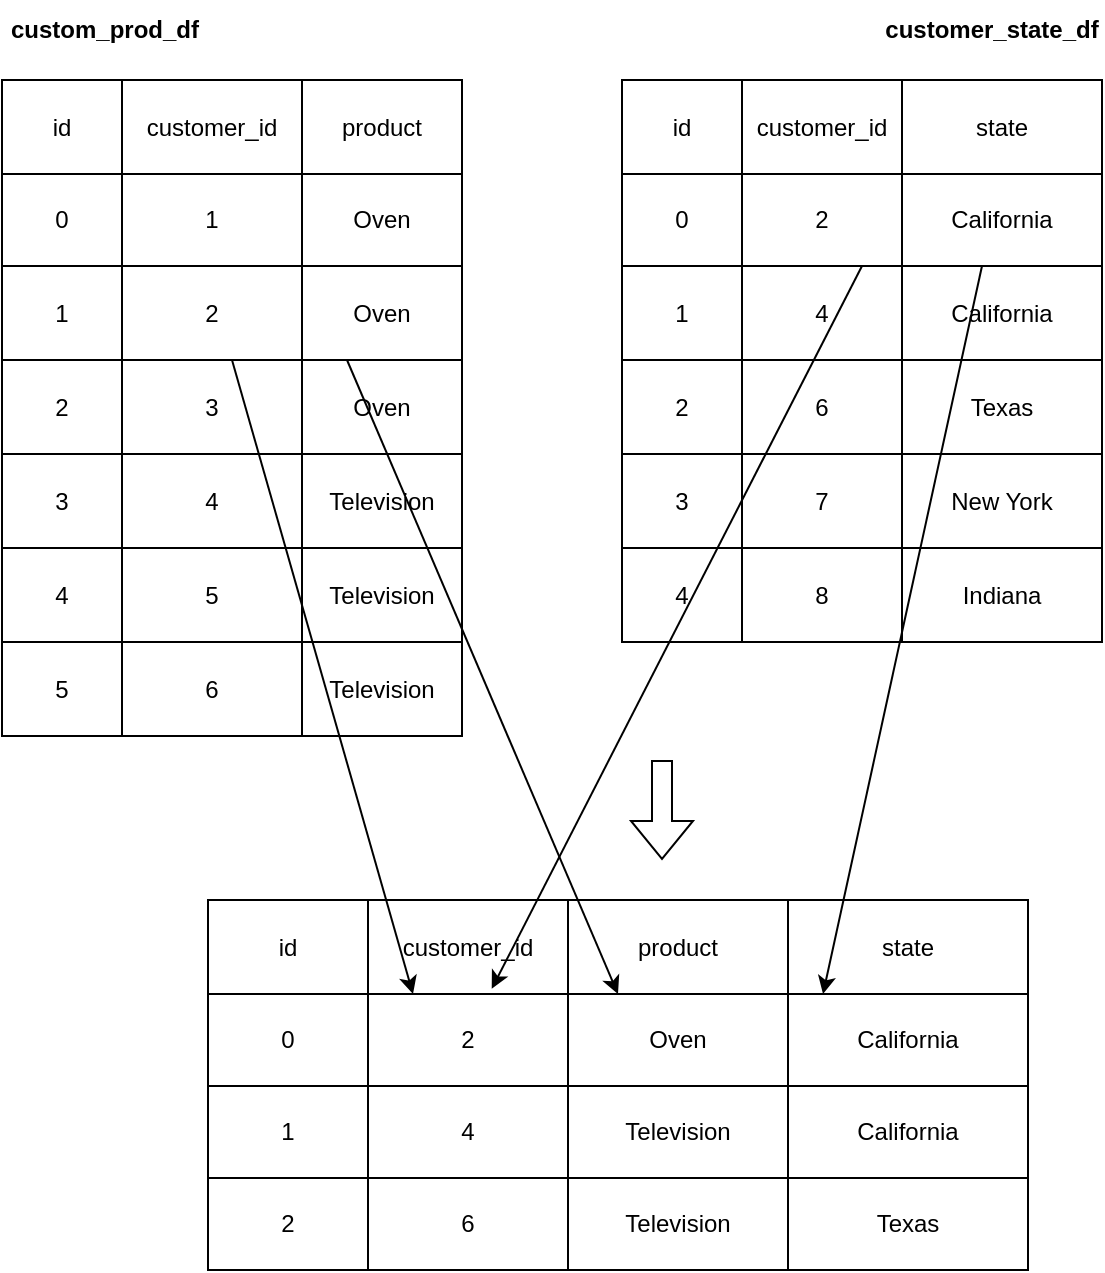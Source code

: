 <mxfile version="20.7.4" type="device"><diagram id="QULZ4zoe3j5cCQr2M0EK" name="第 1 页"><mxGraphModel dx="783" dy="471" grid="1" gridSize="10" guides="1" tooltips="1" connect="1" arrows="1" fold="1" page="1" pageScale="1" pageWidth="827" pageHeight="1169" math="0" shadow="0"><root><mxCell id="0"/><mxCell id="1" parent="0"/><mxCell id="ePL8z2I6xl5kAag7_S_I-65" value="" style="childLayout=tableLayout;recursiveResize=0;shadow=0;fillColor=none;" vertex="1" parent="1"><mxGeometry x="380" y="530" width="240" height="281" as="geometry"/></mxCell><mxCell id="ePL8z2I6xl5kAag7_S_I-66" value="" style="shape=tableRow;horizontal=0;startSize=0;swimlaneHead=0;swimlaneBody=0;top=0;left=0;bottom=0;right=0;dropTarget=0;collapsible=0;recursiveResize=0;expand=0;fontStyle=0;fillColor=none;strokeColor=inherit;" vertex="1" parent="ePL8z2I6xl5kAag7_S_I-65"><mxGeometry width="240" height="47" as="geometry"/></mxCell><mxCell id="ePL8z2I6xl5kAag7_S_I-67" value="id" style="connectable=0;recursiveResize=0;strokeColor=inherit;fillColor=none;align=center;whiteSpace=wrap;html=1;" vertex="1" parent="ePL8z2I6xl5kAag7_S_I-66"><mxGeometry width="60" height="47" as="geometry"><mxRectangle width="60" height="47" as="alternateBounds"/></mxGeometry></mxCell><mxCell id="ePL8z2I6xl5kAag7_S_I-68" value="customer_id" style="connectable=0;recursiveResize=0;strokeColor=inherit;fillColor=none;align=center;whiteSpace=wrap;html=1;" vertex="1" parent="ePL8z2I6xl5kAag7_S_I-66"><mxGeometry x="60" width="80" height="47" as="geometry"><mxRectangle width="80" height="47" as="alternateBounds"/></mxGeometry></mxCell><mxCell id="ePL8z2I6xl5kAag7_S_I-69" value="state" style="connectable=0;recursiveResize=0;strokeColor=inherit;fillColor=none;align=center;whiteSpace=wrap;html=1;" vertex="1" parent="ePL8z2I6xl5kAag7_S_I-66"><mxGeometry x="140" width="100" height="47" as="geometry"><mxRectangle width="100" height="47" as="alternateBounds"/></mxGeometry></mxCell><mxCell id="ePL8z2I6xl5kAag7_S_I-72" style="shape=tableRow;horizontal=0;startSize=0;swimlaneHead=0;swimlaneBody=0;top=0;left=0;bottom=0;right=0;dropTarget=0;collapsible=0;recursiveResize=0;expand=0;fontStyle=0;fillColor=none;strokeColor=inherit;" vertex="1" parent="ePL8z2I6xl5kAag7_S_I-65"><mxGeometry y="47" width="240" height="46" as="geometry"/></mxCell><mxCell id="ePL8z2I6xl5kAag7_S_I-73" value="0" style="connectable=0;recursiveResize=0;strokeColor=inherit;fillColor=none;align=center;whiteSpace=wrap;html=1;" vertex="1" parent="ePL8z2I6xl5kAag7_S_I-72"><mxGeometry width="60" height="46" as="geometry"><mxRectangle width="60" height="46" as="alternateBounds"/></mxGeometry></mxCell><mxCell id="ePL8z2I6xl5kAag7_S_I-74" value="2" style="connectable=0;recursiveResize=0;strokeColor=inherit;fillColor=none;align=center;whiteSpace=wrap;html=1;" vertex="1" parent="ePL8z2I6xl5kAag7_S_I-72"><mxGeometry x="60" width="80" height="46" as="geometry"><mxRectangle width="80" height="46" as="alternateBounds"/></mxGeometry></mxCell><mxCell id="ePL8z2I6xl5kAag7_S_I-75" value="California" style="connectable=0;recursiveResize=0;strokeColor=inherit;fillColor=none;align=center;whiteSpace=wrap;html=1;" vertex="1" parent="ePL8z2I6xl5kAag7_S_I-72"><mxGeometry x="140" width="100" height="46" as="geometry"><mxRectangle width="100" height="46" as="alternateBounds"/></mxGeometry></mxCell><mxCell id="ePL8z2I6xl5kAag7_S_I-78" style="shape=tableRow;horizontal=0;startSize=0;swimlaneHead=0;swimlaneBody=0;top=0;left=0;bottom=0;right=0;dropTarget=0;collapsible=0;recursiveResize=0;expand=0;fontStyle=0;fillColor=none;strokeColor=inherit;" vertex="1" parent="ePL8z2I6xl5kAag7_S_I-65"><mxGeometry y="93" width="240" height="47" as="geometry"/></mxCell><mxCell id="ePL8z2I6xl5kAag7_S_I-79" value="1" style="connectable=0;recursiveResize=0;strokeColor=inherit;fillColor=none;align=center;whiteSpace=wrap;html=1;" vertex="1" parent="ePL8z2I6xl5kAag7_S_I-78"><mxGeometry width="60" height="47" as="geometry"><mxRectangle width="60" height="47" as="alternateBounds"/></mxGeometry></mxCell><mxCell id="ePL8z2I6xl5kAag7_S_I-80" value="4" style="connectable=0;recursiveResize=0;strokeColor=inherit;fillColor=none;align=center;whiteSpace=wrap;html=1;" vertex="1" parent="ePL8z2I6xl5kAag7_S_I-78"><mxGeometry x="60" width="80" height="47" as="geometry"><mxRectangle width="80" height="47" as="alternateBounds"/></mxGeometry></mxCell><mxCell id="ePL8z2I6xl5kAag7_S_I-81" value="California" style="connectable=0;recursiveResize=0;strokeColor=inherit;fillColor=none;align=center;whiteSpace=wrap;html=1;" vertex="1" parent="ePL8z2I6xl5kAag7_S_I-78"><mxGeometry x="140" width="100" height="47" as="geometry"><mxRectangle width="100" height="47" as="alternateBounds"/></mxGeometry></mxCell><mxCell id="ePL8z2I6xl5kAag7_S_I-116" style="shape=tableRow;horizontal=0;startSize=0;swimlaneHead=0;swimlaneBody=0;top=0;left=0;bottom=0;right=0;dropTarget=0;collapsible=0;recursiveResize=0;expand=0;fontStyle=0;fillColor=none;strokeColor=inherit;" vertex="1" parent="ePL8z2I6xl5kAag7_S_I-65"><mxGeometry y="140" width="240" height="47" as="geometry"/></mxCell><mxCell id="ePL8z2I6xl5kAag7_S_I-117" value="2" style="connectable=0;recursiveResize=0;strokeColor=inherit;fillColor=none;align=center;whiteSpace=wrap;html=1;" vertex="1" parent="ePL8z2I6xl5kAag7_S_I-116"><mxGeometry width="60" height="47" as="geometry"><mxRectangle width="60" height="47" as="alternateBounds"/></mxGeometry></mxCell><mxCell id="ePL8z2I6xl5kAag7_S_I-118" value="6" style="connectable=0;recursiveResize=0;strokeColor=inherit;fillColor=none;align=center;whiteSpace=wrap;html=1;" vertex="1" parent="ePL8z2I6xl5kAag7_S_I-116"><mxGeometry x="60" width="80" height="47" as="geometry"><mxRectangle width="80" height="47" as="alternateBounds"/></mxGeometry></mxCell><mxCell id="ePL8z2I6xl5kAag7_S_I-119" value="Texas" style="connectable=0;recursiveResize=0;strokeColor=inherit;fillColor=none;align=center;whiteSpace=wrap;html=1;" vertex="1" parent="ePL8z2I6xl5kAag7_S_I-116"><mxGeometry x="140" width="100" height="47" as="geometry"><mxRectangle width="100" height="47" as="alternateBounds"/></mxGeometry></mxCell><mxCell id="ePL8z2I6xl5kAag7_S_I-112" style="shape=tableRow;horizontal=0;startSize=0;swimlaneHead=0;swimlaneBody=0;top=0;left=0;bottom=0;right=0;dropTarget=0;collapsible=0;recursiveResize=0;expand=0;fontStyle=0;fillColor=none;strokeColor=inherit;" vertex="1" parent="ePL8z2I6xl5kAag7_S_I-65"><mxGeometry y="187" width="240" height="47" as="geometry"/></mxCell><mxCell id="ePL8z2I6xl5kAag7_S_I-113" value="3" style="connectable=0;recursiveResize=0;strokeColor=inherit;fillColor=none;align=center;whiteSpace=wrap;html=1;" vertex="1" parent="ePL8z2I6xl5kAag7_S_I-112"><mxGeometry width="60" height="47" as="geometry"><mxRectangle width="60" height="47" as="alternateBounds"/></mxGeometry></mxCell><mxCell id="ePL8z2I6xl5kAag7_S_I-114" value="7" style="connectable=0;recursiveResize=0;strokeColor=inherit;fillColor=none;align=center;whiteSpace=wrap;html=1;" vertex="1" parent="ePL8z2I6xl5kAag7_S_I-112"><mxGeometry x="60" width="80" height="47" as="geometry"><mxRectangle width="80" height="47" as="alternateBounds"/></mxGeometry></mxCell><mxCell id="ePL8z2I6xl5kAag7_S_I-115" value="New York" style="connectable=0;recursiveResize=0;strokeColor=inherit;fillColor=none;align=center;whiteSpace=wrap;html=1;" vertex="1" parent="ePL8z2I6xl5kAag7_S_I-112"><mxGeometry x="140" width="100" height="47" as="geometry"><mxRectangle width="100" height="47" as="alternateBounds"/></mxGeometry></mxCell><mxCell id="ePL8z2I6xl5kAag7_S_I-108" style="shape=tableRow;horizontal=0;startSize=0;swimlaneHead=0;swimlaneBody=0;top=0;left=0;bottom=0;right=0;dropTarget=0;collapsible=0;recursiveResize=0;expand=0;fontStyle=0;fillColor=none;strokeColor=inherit;" vertex="1" parent="ePL8z2I6xl5kAag7_S_I-65"><mxGeometry y="234" width="240" height="47" as="geometry"/></mxCell><mxCell id="ePL8z2I6xl5kAag7_S_I-109" value="4" style="connectable=0;recursiveResize=0;strokeColor=inherit;fillColor=none;align=center;whiteSpace=wrap;html=1;" vertex="1" parent="ePL8z2I6xl5kAag7_S_I-108"><mxGeometry width="60" height="47" as="geometry"><mxRectangle width="60" height="47" as="alternateBounds"/></mxGeometry></mxCell><mxCell id="ePL8z2I6xl5kAag7_S_I-110" value="8" style="connectable=0;recursiveResize=0;strokeColor=inherit;fillColor=none;align=center;whiteSpace=wrap;html=1;" vertex="1" parent="ePL8z2I6xl5kAag7_S_I-108"><mxGeometry x="60" width="80" height="47" as="geometry"><mxRectangle width="80" height="47" as="alternateBounds"/></mxGeometry></mxCell><mxCell id="ePL8z2I6xl5kAag7_S_I-111" value="Indiana" style="connectable=0;recursiveResize=0;strokeColor=inherit;fillColor=none;align=center;whiteSpace=wrap;html=1;" vertex="1" parent="ePL8z2I6xl5kAag7_S_I-108"><mxGeometry x="140" width="100" height="47" as="geometry"><mxRectangle width="100" height="47" as="alternateBounds"/></mxGeometry></mxCell><mxCell id="ePL8z2I6xl5kAag7_S_I-21" value="" style="childLayout=tableLayout;recursiveResize=0;shadow=0;fillColor=none;" vertex="1" parent="1"><mxGeometry x="70" y="530" width="230" height="328" as="geometry"/></mxCell><mxCell id="ePL8z2I6xl5kAag7_S_I-22" value="" style="shape=tableRow;horizontal=0;startSize=0;swimlaneHead=0;swimlaneBody=0;top=0;left=0;bottom=0;right=0;dropTarget=0;collapsible=0;recursiveResize=0;expand=0;fontStyle=0;fillColor=none;strokeColor=inherit;" vertex="1" parent="ePL8z2I6xl5kAag7_S_I-21"><mxGeometry width="230" height="47" as="geometry"/></mxCell><mxCell id="ePL8z2I6xl5kAag7_S_I-23" value="id" style="connectable=0;recursiveResize=0;strokeColor=inherit;fillColor=none;align=center;whiteSpace=wrap;html=1;" vertex="1" parent="ePL8z2I6xl5kAag7_S_I-22"><mxGeometry width="60" height="47" as="geometry"><mxRectangle width="60" height="47" as="alternateBounds"/></mxGeometry></mxCell><mxCell id="ePL8z2I6xl5kAag7_S_I-24" value="customer_id" style="connectable=0;recursiveResize=0;strokeColor=inherit;fillColor=none;align=center;whiteSpace=wrap;html=1;" vertex="1" parent="ePL8z2I6xl5kAag7_S_I-22"><mxGeometry x="60" width="90" height="47" as="geometry"><mxRectangle width="90" height="47" as="alternateBounds"/></mxGeometry></mxCell><mxCell id="ePL8z2I6xl5kAag7_S_I-25" value="product" style="connectable=0;recursiveResize=0;strokeColor=inherit;fillColor=none;align=center;whiteSpace=wrap;html=1;" vertex="1" parent="ePL8z2I6xl5kAag7_S_I-22"><mxGeometry x="150" width="80" height="47" as="geometry"><mxRectangle width="80" height="47" as="alternateBounds"/></mxGeometry></mxCell><mxCell id="ePL8z2I6xl5kAag7_S_I-28" style="shape=tableRow;horizontal=0;startSize=0;swimlaneHead=0;swimlaneBody=0;top=0;left=0;bottom=0;right=0;dropTarget=0;collapsible=0;recursiveResize=0;expand=0;fontStyle=0;fillColor=none;strokeColor=inherit;" vertex="1" parent="ePL8z2I6xl5kAag7_S_I-21"><mxGeometry y="47" width="230" height="46" as="geometry"/></mxCell><mxCell id="ePL8z2I6xl5kAag7_S_I-29" value="0" style="connectable=0;recursiveResize=0;strokeColor=inherit;fillColor=none;align=center;whiteSpace=wrap;html=1;" vertex="1" parent="ePL8z2I6xl5kAag7_S_I-28"><mxGeometry width="60" height="46" as="geometry"><mxRectangle width="60" height="46" as="alternateBounds"/></mxGeometry></mxCell><mxCell id="ePL8z2I6xl5kAag7_S_I-30" value="1" style="connectable=0;recursiveResize=0;strokeColor=inherit;fillColor=none;align=center;whiteSpace=wrap;html=1;" vertex="1" parent="ePL8z2I6xl5kAag7_S_I-28"><mxGeometry x="60" width="90" height="46" as="geometry"><mxRectangle width="90" height="46" as="alternateBounds"/></mxGeometry></mxCell><mxCell id="ePL8z2I6xl5kAag7_S_I-31" value="Oven" style="connectable=0;recursiveResize=0;strokeColor=inherit;fillColor=none;align=center;whiteSpace=wrap;html=1;" vertex="1" parent="ePL8z2I6xl5kAag7_S_I-28"><mxGeometry x="150" width="80" height="46" as="geometry"><mxRectangle width="80" height="46" as="alternateBounds"/></mxGeometry></mxCell><mxCell id="ePL8z2I6xl5kAag7_S_I-34" style="shape=tableRow;horizontal=0;startSize=0;swimlaneHead=0;swimlaneBody=0;top=0;left=0;bottom=0;right=0;dropTarget=0;collapsible=0;recursiveResize=0;expand=0;fontStyle=0;fillColor=none;strokeColor=inherit;" vertex="1" parent="ePL8z2I6xl5kAag7_S_I-21"><mxGeometry y="93" width="230" height="47" as="geometry"/></mxCell><mxCell id="ePL8z2I6xl5kAag7_S_I-35" value="1" style="connectable=0;recursiveResize=0;strokeColor=inherit;fillColor=none;align=center;whiteSpace=wrap;html=1;" vertex="1" parent="ePL8z2I6xl5kAag7_S_I-34"><mxGeometry width="60" height="47" as="geometry"><mxRectangle width="60" height="47" as="alternateBounds"/></mxGeometry></mxCell><mxCell id="ePL8z2I6xl5kAag7_S_I-36" value="2" style="connectable=0;recursiveResize=0;strokeColor=inherit;fillColor=none;align=center;whiteSpace=wrap;html=1;" vertex="1" parent="ePL8z2I6xl5kAag7_S_I-34"><mxGeometry x="60" width="90" height="47" as="geometry"><mxRectangle width="90" height="47" as="alternateBounds"/></mxGeometry></mxCell><mxCell id="ePL8z2I6xl5kAag7_S_I-37" value="Oven" style="connectable=0;recursiveResize=0;strokeColor=inherit;fillColor=none;align=center;whiteSpace=wrap;html=1;" vertex="1" parent="ePL8z2I6xl5kAag7_S_I-34"><mxGeometry x="150" width="80" height="47" as="geometry"><mxRectangle width="80" height="47" as="alternateBounds"/></mxGeometry></mxCell><mxCell id="ePL8z2I6xl5kAag7_S_I-88" style="shape=tableRow;horizontal=0;startSize=0;swimlaneHead=0;swimlaneBody=0;top=0;left=0;bottom=0;right=0;dropTarget=0;collapsible=0;recursiveResize=0;expand=0;fontStyle=0;fillColor=none;strokeColor=inherit;" vertex="1" parent="ePL8z2I6xl5kAag7_S_I-21"><mxGeometry y="140" width="230" height="47" as="geometry"/></mxCell><mxCell id="ePL8z2I6xl5kAag7_S_I-89" value="2" style="connectable=0;recursiveResize=0;strokeColor=inherit;fillColor=none;align=center;whiteSpace=wrap;html=1;" vertex="1" parent="ePL8z2I6xl5kAag7_S_I-88"><mxGeometry width="60" height="47" as="geometry"><mxRectangle width="60" height="47" as="alternateBounds"/></mxGeometry></mxCell><mxCell id="ePL8z2I6xl5kAag7_S_I-90" value="3" style="connectable=0;recursiveResize=0;strokeColor=inherit;fillColor=none;align=center;whiteSpace=wrap;html=1;" vertex="1" parent="ePL8z2I6xl5kAag7_S_I-88"><mxGeometry x="60" width="90" height="47" as="geometry"><mxRectangle width="90" height="47" as="alternateBounds"/></mxGeometry></mxCell><mxCell id="ePL8z2I6xl5kAag7_S_I-91" value="Oven" style="connectable=0;recursiveResize=0;strokeColor=inherit;fillColor=none;align=center;whiteSpace=wrap;html=1;" vertex="1" parent="ePL8z2I6xl5kAag7_S_I-88"><mxGeometry x="150" width="80" height="47" as="geometry"><mxRectangle width="80" height="47" as="alternateBounds"/></mxGeometry></mxCell><mxCell id="ePL8z2I6xl5kAag7_S_I-92" style="shape=tableRow;horizontal=0;startSize=0;swimlaneHead=0;swimlaneBody=0;top=0;left=0;bottom=0;right=0;dropTarget=0;collapsible=0;recursiveResize=0;expand=0;fontStyle=0;fillColor=none;strokeColor=inherit;" vertex="1" parent="ePL8z2I6xl5kAag7_S_I-21"><mxGeometry y="187" width="230" height="47" as="geometry"/></mxCell><mxCell id="ePL8z2I6xl5kAag7_S_I-93" value="3" style="connectable=0;recursiveResize=0;strokeColor=inherit;fillColor=none;align=center;whiteSpace=wrap;html=1;" vertex="1" parent="ePL8z2I6xl5kAag7_S_I-92"><mxGeometry width="60" height="47" as="geometry"><mxRectangle width="60" height="47" as="alternateBounds"/></mxGeometry></mxCell><mxCell id="ePL8z2I6xl5kAag7_S_I-94" value="4" style="connectable=0;recursiveResize=0;strokeColor=inherit;fillColor=none;align=center;whiteSpace=wrap;html=1;" vertex="1" parent="ePL8z2I6xl5kAag7_S_I-92"><mxGeometry x="60" width="90" height="47" as="geometry"><mxRectangle width="90" height="47" as="alternateBounds"/></mxGeometry></mxCell><mxCell id="ePL8z2I6xl5kAag7_S_I-95" value="Television" style="connectable=0;recursiveResize=0;strokeColor=inherit;fillColor=none;align=center;whiteSpace=wrap;html=1;" vertex="1" parent="ePL8z2I6xl5kAag7_S_I-92"><mxGeometry x="150" width="80" height="47" as="geometry"><mxRectangle width="80" height="47" as="alternateBounds"/></mxGeometry></mxCell><mxCell id="ePL8z2I6xl5kAag7_S_I-96" style="shape=tableRow;horizontal=0;startSize=0;swimlaneHead=0;swimlaneBody=0;top=0;left=0;bottom=0;right=0;dropTarget=0;collapsible=0;recursiveResize=0;expand=0;fontStyle=0;fillColor=none;strokeColor=inherit;" vertex="1" parent="ePL8z2I6xl5kAag7_S_I-21"><mxGeometry y="234" width="230" height="47" as="geometry"/></mxCell><mxCell id="ePL8z2I6xl5kAag7_S_I-97" value="4" style="connectable=0;recursiveResize=0;strokeColor=inherit;fillColor=none;align=center;whiteSpace=wrap;html=1;" vertex="1" parent="ePL8z2I6xl5kAag7_S_I-96"><mxGeometry width="60" height="47" as="geometry"><mxRectangle width="60" height="47" as="alternateBounds"/></mxGeometry></mxCell><mxCell id="ePL8z2I6xl5kAag7_S_I-98" value="5" style="connectable=0;recursiveResize=0;strokeColor=inherit;fillColor=none;align=center;whiteSpace=wrap;html=1;" vertex="1" parent="ePL8z2I6xl5kAag7_S_I-96"><mxGeometry x="60" width="90" height="47" as="geometry"><mxRectangle width="90" height="47" as="alternateBounds"/></mxGeometry></mxCell><mxCell id="ePL8z2I6xl5kAag7_S_I-99" value="Television" style="connectable=0;recursiveResize=0;strokeColor=inherit;fillColor=none;align=center;whiteSpace=wrap;html=1;" vertex="1" parent="ePL8z2I6xl5kAag7_S_I-96"><mxGeometry x="150" width="80" height="47" as="geometry"><mxRectangle width="80" height="47" as="alternateBounds"/></mxGeometry></mxCell><mxCell id="ePL8z2I6xl5kAag7_S_I-100" style="shape=tableRow;horizontal=0;startSize=0;swimlaneHead=0;swimlaneBody=0;top=0;left=0;bottom=0;right=0;dropTarget=0;collapsible=0;recursiveResize=0;expand=0;fontStyle=0;fillColor=none;strokeColor=inherit;" vertex="1" parent="ePL8z2I6xl5kAag7_S_I-21"><mxGeometry y="281" width="230" height="47" as="geometry"/></mxCell><mxCell id="ePL8z2I6xl5kAag7_S_I-101" value="5" style="connectable=0;recursiveResize=0;strokeColor=inherit;fillColor=none;align=center;whiteSpace=wrap;html=1;" vertex="1" parent="ePL8z2I6xl5kAag7_S_I-100"><mxGeometry width="60" height="47" as="geometry"><mxRectangle width="60" height="47" as="alternateBounds"/></mxGeometry></mxCell><mxCell id="ePL8z2I6xl5kAag7_S_I-102" value="6" style="connectable=0;recursiveResize=0;strokeColor=inherit;fillColor=none;align=center;whiteSpace=wrap;html=1;" vertex="1" parent="ePL8z2I6xl5kAag7_S_I-100"><mxGeometry x="60" width="90" height="47" as="geometry"><mxRectangle width="90" height="47" as="alternateBounds"/></mxGeometry></mxCell><mxCell id="ePL8z2I6xl5kAag7_S_I-103" value="Television" style="connectable=0;recursiveResize=0;strokeColor=inherit;fillColor=none;align=center;whiteSpace=wrap;html=1;" vertex="1" parent="ePL8z2I6xl5kAag7_S_I-100"><mxGeometry x="150" width="80" height="47" as="geometry"><mxRectangle width="80" height="47" as="alternateBounds"/></mxGeometry></mxCell><mxCell id="ePL8z2I6xl5kAag7_S_I-41" value="" style="childLayout=tableLayout;recursiveResize=0;shadow=0;fillColor=none;" vertex="1" parent="1"><mxGeometry x="173" y="940" width="410" height="185" as="geometry"/></mxCell><mxCell id="ePL8z2I6xl5kAag7_S_I-42" value="" style="shape=tableRow;horizontal=0;startSize=0;swimlaneHead=0;swimlaneBody=0;top=0;left=0;bottom=0;right=0;dropTarget=0;collapsible=0;recursiveResize=0;expand=0;fontStyle=0;fillColor=none;strokeColor=inherit;" vertex="1" parent="ePL8z2I6xl5kAag7_S_I-41"><mxGeometry width="410" height="47" as="geometry"/></mxCell><mxCell id="ePL8z2I6xl5kAag7_S_I-44" value="id" style="connectable=0;recursiveResize=0;strokeColor=inherit;fillColor=none;align=center;whiteSpace=wrap;html=1;" vertex="1" parent="ePL8z2I6xl5kAag7_S_I-42"><mxGeometry width="80" height="47" as="geometry"><mxRectangle width="80" height="47" as="alternateBounds"/></mxGeometry></mxCell><mxCell id="ePL8z2I6xl5kAag7_S_I-45" value="customer_id" style="connectable=0;recursiveResize=0;strokeColor=inherit;fillColor=none;align=center;whiteSpace=wrap;html=1;" vertex="1" parent="ePL8z2I6xl5kAag7_S_I-42"><mxGeometry x="80" width="100" height="47" as="geometry"><mxRectangle width="100" height="47" as="alternateBounds"/></mxGeometry></mxCell><mxCell id="ePL8z2I6xl5kAag7_S_I-46" value="product" style="connectable=0;recursiveResize=0;strokeColor=inherit;fillColor=none;align=center;whiteSpace=wrap;html=1;" vertex="1" parent="ePL8z2I6xl5kAag7_S_I-42"><mxGeometry x="180" width="110" height="47" as="geometry"><mxRectangle width="110" height="47" as="alternateBounds"/></mxGeometry></mxCell><mxCell id="ePL8z2I6xl5kAag7_S_I-47" value="state" style="connectable=0;recursiveResize=0;strokeColor=inherit;fillColor=none;align=center;whiteSpace=wrap;html=1;" vertex="1" parent="ePL8z2I6xl5kAag7_S_I-42"><mxGeometry x="290" width="120" height="47" as="geometry"><mxRectangle width="120" height="47" as="alternateBounds"/></mxGeometry></mxCell><mxCell id="ePL8z2I6xl5kAag7_S_I-48" style="shape=tableRow;horizontal=0;startSize=0;swimlaneHead=0;swimlaneBody=0;top=0;left=0;bottom=0;right=0;dropTarget=0;collapsible=0;recursiveResize=0;expand=0;fontStyle=0;fillColor=none;strokeColor=inherit;" vertex="1" parent="ePL8z2I6xl5kAag7_S_I-41"><mxGeometry y="47" width="410" height="46" as="geometry"/></mxCell><mxCell id="ePL8z2I6xl5kAag7_S_I-50" value="0" style="connectable=0;recursiveResize=0;strokeColor=inherit;fillColor=none;align=center;whiteSpace=wrap;html=1;" vertex="1" parent="ePL8z2I6xl5kAag7_S_I-48"><mxGeometry width="80" height="46" as="geometry"><mxRectangle width="80" height="46" as="alternateBounds"/></mxGeometry></mxCell><mxCell id="ePL8z2I6xl5kAag7_S_I-51" value="2" style="connectable=0;recursiveResize=0;strokeColor=inherit;fillColor=none;align=center;whiteSpace=wrap;html=1;" vertex="1" parent="ePL8z2I6xl5kAag7_S_I-48"><mxGeometry x="80" width="100" height="46" as="geometry"><mxRectangle width="100" height="46" as="alternateBounds"/></mxGeometry></mxCell><mxCell id="ePL8z2I6xl5kAag7_S_I-52" value="Oven" style="connectable=0;recursiveResize=0;strokeColor=inherit;fillColor=none;align=center;whiteSpace=wrap;html=1;" vertex="1" parent="ePL8z2I6xl5kAag7_S_I-48"><mxGeometry x="180" width="110" height="46" as="geometry"><mxRectangle width="110" height="46" as="alternateBounds"/></mxGeometry></mxCell><mxCell id="ePL8z2I6xl5kAag7_S_I-53" value="California" style="connectable=0;recursiveResize=0;strokeColor=inherit;fillColor=none;align=center;whiteSpace=wrap;html=1;" vertex="1" parent="ePL8z2I6xl5kAag7_S_I-48"><mxGeometry x="290" width="120" height="46" as="geometry"><mxRectangle width="120" height="46" as="alternateBounds"/></mxGeometry></mxCell><mxCell id="ePL8z2I6xl5kAag7_S_I-128" style="shape=tableRow;horizontal=0;startSize=0;swimlaneHead=0;swimlaneBody=0;top=0;left=0;bottom=0;right=0;dropTarget=0;collapsible=0;recursiveResize=0;expand=0;fontStyle=0;fillColor=none;strokeColor=inherit;" vertex="1" parent="ePL8z2I6xl5kAag7_S_I-41"><mxGeometry y="93" width="410" height="46" as="geometry"/></mxCell><mxCell id="ePL8z2I6xl5kAag7_S_I-129" value="1" style="connectable=0;recursiveResize=0;strokeColor=inherit;fillColor=none;align=center;whiteSpace=wrap;html=1;" vertex="1" parent="ePL8z2I6xl5kAag7_S_I-128"><mxGeometry width="80" height="46" as="geometry"><mxRectangle width="80" height="46" as="alternateBounds"/></mxGeometry></mxCell><mxCell id="ePL8z2I6xl5kAag7_S_I-130" value="4" style="connectable=0;recursiveResize=0;strokeColor=inherit;fillColor=none;align=center;whiteSpace=wrap;html=1;" vertex="1" parent="ePL8z2I6xl5kAag7_S_I-128"><mxGeometry x="80" width="100" height="46" as="geometry"><mxRectangle width="100" height="46" as="alternateBounds"/></mxGeometry></mxCell><mxCell id="ePL8z2I6xl5kAag7_S_I-131" value="Television" style="connectable=0;recursiveResize=0;strokeColor=inherit;fillColor=none;align=center;whiteSpace=wrap;html=1;" vertex="1" parent="ePL8z2I6xl5kAag7_S_I-128"><mxGeometry x="180" width="110" height="46" as="geometry"><mxRectangle width="110" height="46" as="alternateBounds"/></mxGeometry></mxCell><mxCell id="ePL8z2I6xl5kAag7_S_I-132" value="California" style="connectable=0;recursiveResize=0;strokeColor=inherit;fillColor=none;align=center;whiteSpace=wrap;html=1;" vertex="1" parent="ePL8z2I6xl5kAag7_S_I-128"><mxGeometry x="290" width="120" height="46" as="geometry"><mxRectangle width="120" height="46" as="alternateBounds"/></mxGeometry></mxCell><mxCell id="ePL8z2I6xl5kAag7_S_I-123" style="shape=tableRow;horizontal=0;startSize=0;swimlaneHead=0;swimlaneBody=0;top=0;left=0;bottom=0;right=0;dropTarget=0;collapsible=0;recursiveResize=0;expand=0;fontStyle=0;fillColor=none;strokeColor=inherit;" vertex="1" parent="ePL8z2I6xl5kAag7_S_I-41"><mxGeometry y="139" width="410" height="46" as="geometry"/></mxCell><mxCell id="ePL8z2I6xl5kAag7_S_I-124" value="2" style="connectable=0;recursiveResize=0;strokeColor=inherit;fillColor=none;align=center;whiteSpace=wrap;html=1;" vertex="1" parent="ePL8z2I6xl5kAag7_S_I-123"><mxGeometry width="80" height="46" as="geometry"><mxRectangle width="80" height="46" as="alternateBounds"/></mxGeometry></mxCell><mxCell id="ePL8z2I6xl5kAag7_S_I-125" value="6" style="connectable=0;recursiveResize=0;strokeColor=inherit;fillColor=none;align=center;whiteSpace=wrap;html=1;" vertex="1" parent="ePL8z2I6xl5kAag7_S_I-123"><mxGeometry x="80" width="100" height="46" as="geometry"><mxRectangle width="100" height="46" as="alternateBounds"/></mxGeometry></mxCell><mxCell id="ePL8z2I6xl5kAag7_S_I-126" value="Television" style="connectable=0;recursiveResize=0;strokeColor=inherit;fillColor=none;align=center;whiteSpace=wrap;html=1;" vertex="1" parent="ePL8z2I6xl5kAag7_S_I-123"><mxGeometry x="180" width="110" height="46" as="geometry"><mxRectangle width="110" height="46" as="alternateBounds"/></mxGeometry></mxCell><mxCell id="ePL8z2I6xl5kAag7_S_I-127" value="Texas" style="connectable=0;recursiveResize=0;strokeColor=inherit;fillColor=none;align=center;whiteSpace=wrap;html=1;" vertex="1" parent="ePL8z2I6xl5kAag7_S_I-123"><mxGeometry x="290" width="120" height="46" as="geometry"><mxRectangle width="120" height="46" as="alternateBounds"/></mxGeometry></mxCell><mxCell id="ePL8z2I6xl5kAag7_S_I-64" value="" style="shape=flexArrow;endArrow=classic;html=1;rounded=0;curved=1;" edge="1" parent="1"><mxGeometry x="1" y="-144" width="50" height="50" relative="1" as="geometry"><mxPoint x="400" y="870" as="sourcePoint"/><mxPoint x="400" y="920" as="targetPoint"/><mxPoint x="24" y="80" as="offset"/></mxGeometry></mxCell><mxCell id="ePL8z2I6xl5kAag7_S_I-85" value="&lt;b&gt;custom_prod_df&lt;/b&gt;" style="text;html=1;strokeColor=none;fillColor=none;align=center;verticalAlign=middle;whiteSpace=wrap;rounded=0;" vertex="1" parent="1"><mxGeometry x="70" y="490" width="103" height="30" as="geometry"/></mxCell><mxCell id="ePL8z2I6xl5kAag7_S_I-86" value="&lt;b&gt;customer_state_df&lt;/b&gt;" style="text;html=1;strokeColor=none;fillColor=none;align=center;verticalAlign=middle;whiteSpace=wrap;rounded=0;" vertex="1" parent="1"><mxGeometry x="510" y="490" width="110" height="30" as="geometry"/></mxCell><mxCell id="ePL8z2I6xl5kAag7_S_I-133" value="" style="endArrow=classic;html=1;rounded=0;exitX=0.75;exitY=1;exitDx=0;exitDy=0;entryX=0.75;entryY=0;entryDx=0;entryDy=0;" edge="1" parent="1" source="ePL8z2I6xl5kAag7_S_I-72" target="ePL8z2I6xl5kAag7_S_I-48"><mxGeometry width="50" height="50" relative="1" as="geometry"><mxPoint x="560" y="970" as="sourcePoint"/><mxPoint x="610" y="920" as="targetPoint"/></mxGeometry></mxCell><mxCell id="ePL8z2I6xl5kAag7_S_I-134" value="" style="endArrow=classic;html=1;rounded=0;curved=1;exitX=0.75;exitY=1;exitDx=0;exitDy=0;entryX=0.5;entryY=0;entryDx=0;entryDy=0;" edge="1" parent="1" source="ePL8z2I6xl5kAag7_S_I-34" target="ePL8z2I6xl5kAag7_S_I-48"><mxGeometry width="50" height="50" relative="1" as="geometry"><mxPoint x="400" y="920" as="sourcePoint"/><mxPoint x="450" y="870" as="targetPoint"/></mxGeometry></mxCell><mxCell id="ePL8z2I6xl5kAag7_S_I-135" value="" style="endArrow=classic;html=1;rounded=0;exitX=0.5;exitY=0;exitDx=0;exitDy=0;entryX=0.25;entryY=0;entryDx=0;entryDy=0;" edge="1" parent="1" source="ePL8z2I6xl5kAag7_S_I-88" target="ePL8z2I6xl5kAag7_S_I-48"><mxGeometry width="50" height="50" relative="1" as="geometry"><mxPoint x="150" y="980" as="sourcePoint"/><mxPoint x="200" y="930" as="targetPoint"/></mxGeometry></mxCell><mxCell id="ePL8z2I6xl5kAag7_S_I-136" value="" style="endArrow=classic;html=1;rounded=0;exitX=0.5;exitY=0;exitDx=0;exitDy=0;entryX=0.346;entryY=-0.056;entryDx=0;entryDy=0;entryPerimeter=0;" edge="1" parent="1" source="ePL8z2I6xl5kAag7_S_I-78" target="ePL8z2I6xl5kAag7_S_I-48"><mxGeometry width="50" height="50" relative="1" as="geometry"><mxPoint x="150" y="980" as="sourcePoint"/><mxPoint x="200" y="930" as="targetPoint"/></mxGeometry></mxCell></root></mxGraphModel></diagram></mxfile>